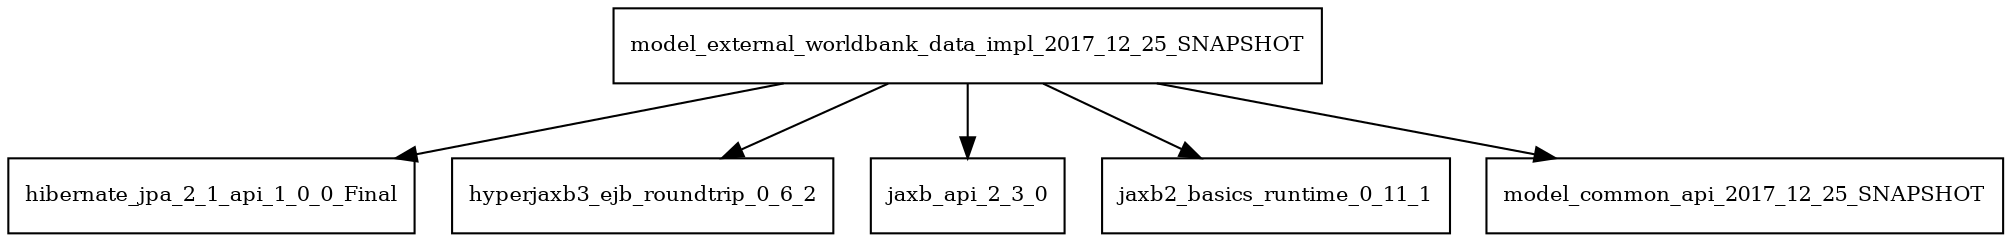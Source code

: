digraph model_external_worldbank_data_impl_2017_12_25_SNAPSHOT_dependencies {
  node [shape = box, fontsize=10.0];
  model_external_worldbank_data_impl_2017_12_25_SNAPSHOT -> hibernate_jpa_2_1_api_1_0_0_Final;
  model_external_worldbank_data_impl_2017_12_25_SNAPSHOT -> hyperjaxb3_ejb_roundtrip_0_6_2;
  model_external_worldbank_data_impl_2017_12_25_SNAPSHOT -> jaxb_api_2_3_0;
  model_external_worldbank_data_impl_2017_12_25_SNAPSHOT -> jaxb2_basics_runtime_0_11_1;
  model_external_worldbank_data_impl_2017_12_25_SNAPSHOT -> model_common_api_2017_12_25_SNAPSHOT;
}
